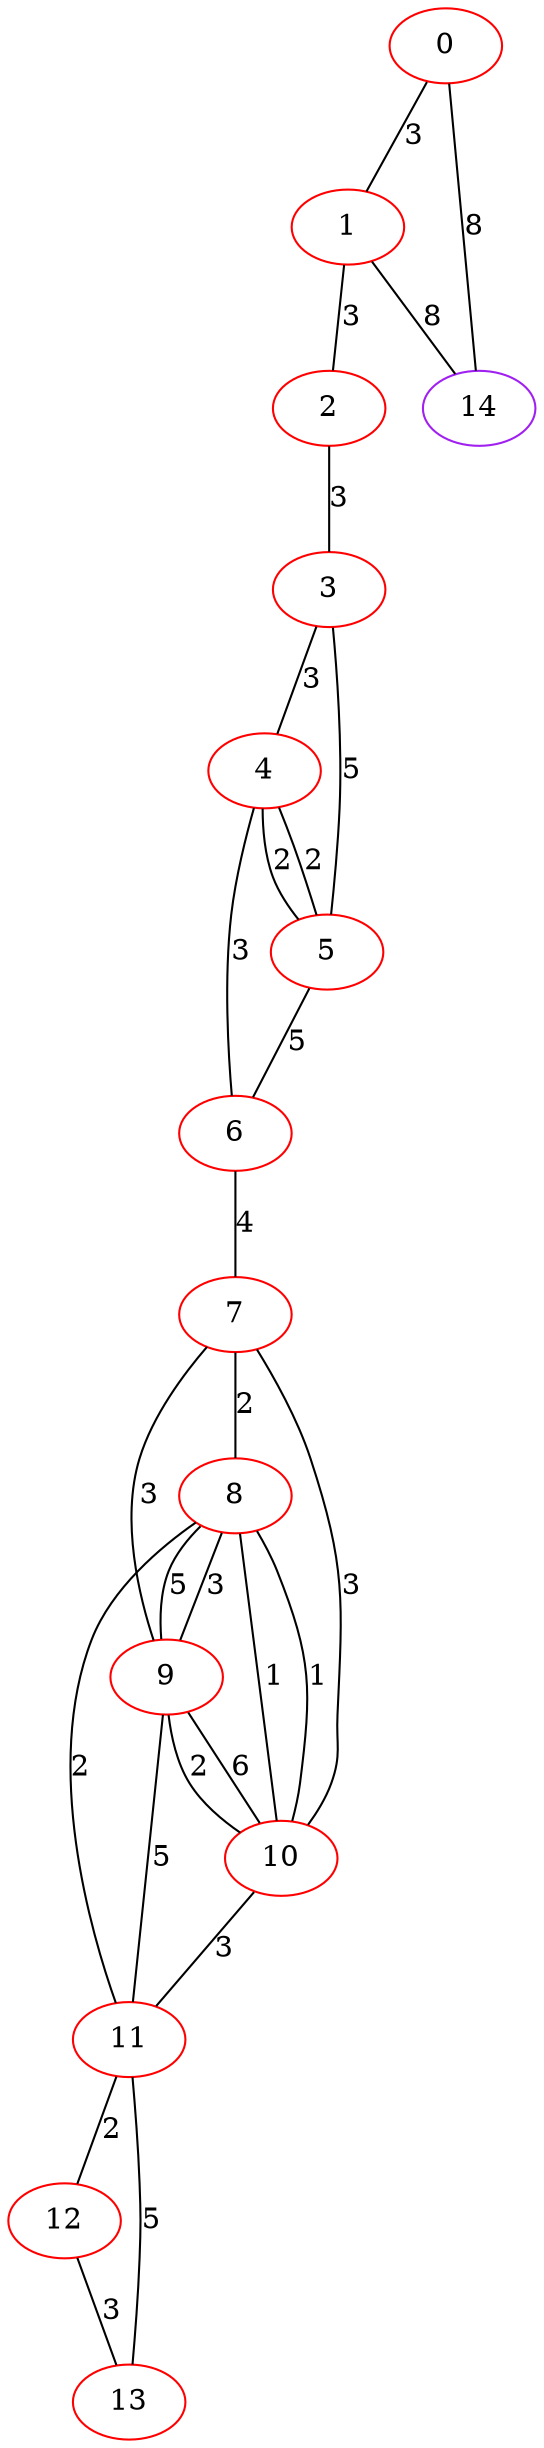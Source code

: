 graph "" {
0 [color=red, weight=1];
1 [color=red, weight=1];
2 [color=red, weight=1];
3 [color=red, weight=1];
4 [color=red, weight=1];
5 [color=red, weight=1];
6 [color=red, weight=1];
7 [color=red, weight=1];
8 [color=red, weight=1];
9 [color=red, weight=1];
10 [color=red, weight=1];
11 [color=red, weight=1];
12 [color=red, weight=1];
13 [color=red, weight=1];
14 [color=purple, weight=4];
0 -- 1  [key=0, label=3];
0 -- 14  [key=0, label=8];
1 -- 2  [key=0, label=3];
1 -- 14  [key=0, label=8];
2 -- 3  [key=0, label=3];
3 -- 4  [key=0, label=3];
3 -- 5  [key=0, label=5];
4 -- 5  [key=0, label=2];
4 -- 5  [key=1, label=2];
4 -- 6  [key=0, label=3];
5 -- 6  [key=0, label=5];
6 -- 7  [key=0, label=4];
7 -- 8  [key=0, label=2];
7 -- 9  [key=0, label=3];
7 -- 10  [key=0, label=3];
8 -- 9  [key=0, label=5];
8 -- 9  [key=1, label=3];
8 -- 10  [key=0, label=1];
8 -- 10  [key=1, label=1];
8 -- 11  [key=0, label=2];
9 -- 10  [key=0, label=6];
9 -- 10  [key=1, label=2];
9 -- 11  [key=0, label=5];
10 -- 11  [key=0, label=3];
11 -- 12  [key=0, label=2];
11 -- 13  [key=0, label=5];
12 -- 13  [key=0, label=3];
}
